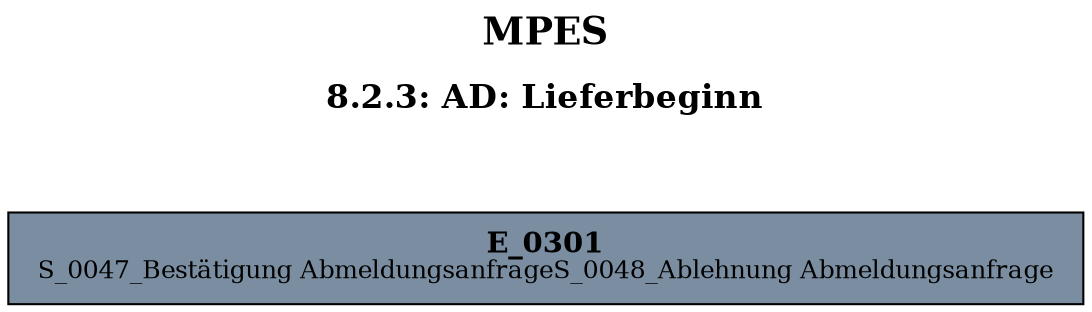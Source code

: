 digraph D {
    labelloc="t";
    label=<<B><FONT POINT-SIZE="18">MPES</FONT></B><BR/><BR/><B><FONT POINT-SIZE="16">8.2.3: AD: Lieferbeginn</FONT></B><BR/><BR/><BR/><BR/>>;
    ratio="compress";
    concentrate=true;
    pack=true;
    rankdir=TB;
    packmode="array";
    size="20,20";
    "Empty" [margin="0.2,0.12", shape=box, style=filled, fillcolor="#7a8da1", label=<<B>E_0301</B><BR align="center"/><FONT point-size="12">S_0047_Bestätigung Abmeldungsanfrage
S_0048_Ablehnung Abmeldungsanfrage</FONT><BR align="center"/>>];


    bgcolor="transparent";
}